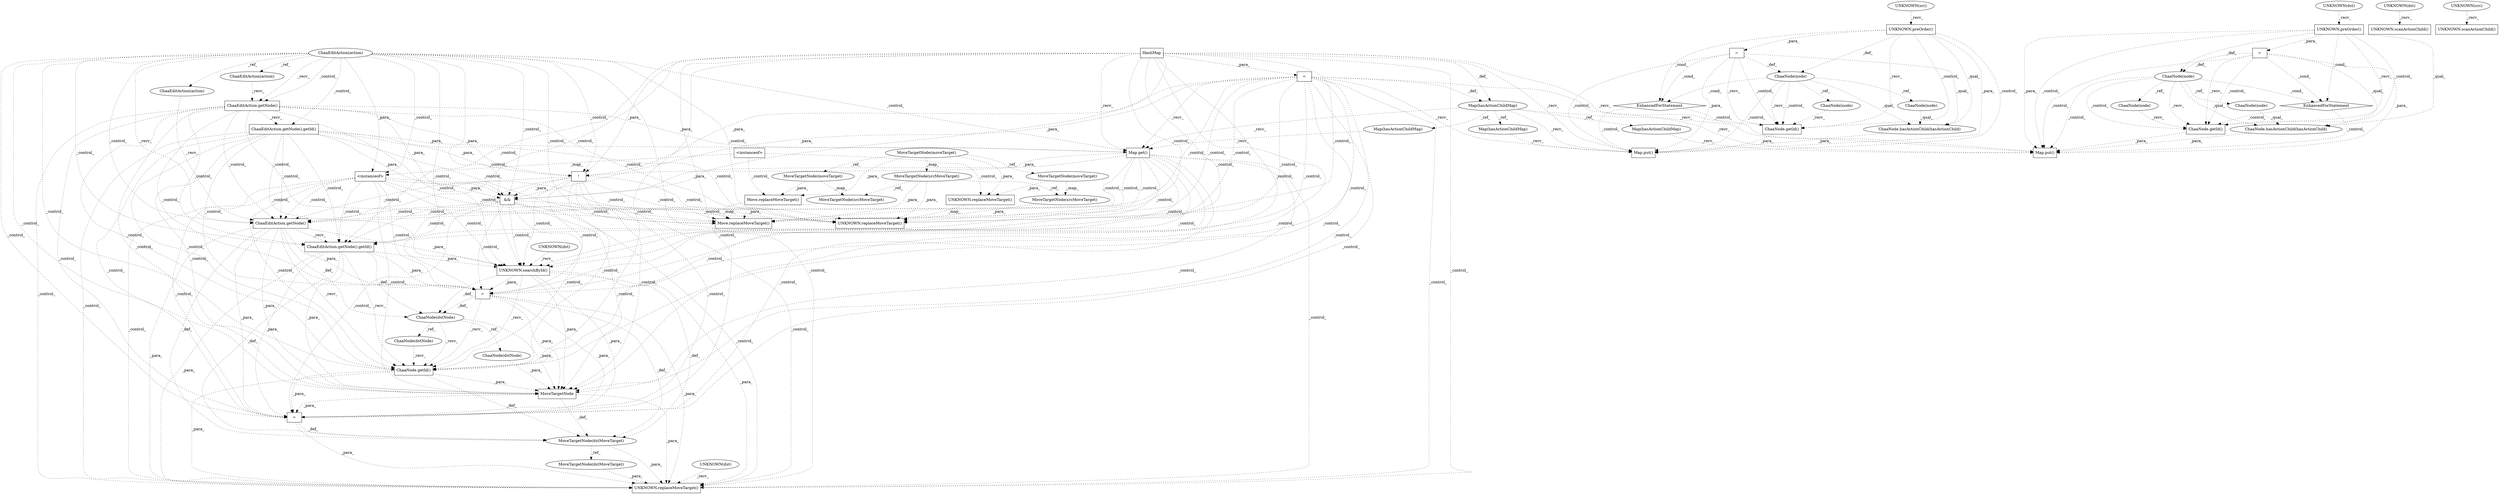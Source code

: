 digraph G {
1 [label="!" shape=box]
2 [label="ChaaEditAction.getNode().getId()" shape=box]
3 [label="ChaaEditAction.getNode()" shape=box]
4 [label="ChaaNode(node)" shape=ellipse]
5 [label="ChaaEditAction(action)" shape=ellipse]
6 [label="ChaaEditAction(action)" shape=ellipse]
7 [label="ChaaEditAction(action)" shape=ellipse]
8 [label="MoveTargetNode(moveTarget)" shape=ellipse]
9 [label="UNKNOWN.searchById()" shape=box]
10 [label="UNKNOWN.preOrder()" shape=box]
11 [label="Map(hasActionChildMap)" shape=ellipse]
12 [label="ChaaEditAction.getNode().getId()" shape=box]
13 [label="=" shape=box]
14 [label="Map(hasActionChildMap)" shape=ellipse]
15 [label="MoveTargetNode(dstMoveTarget)" shape=ellipse]
16 [label="ChaaNode(node)" shape=ellipse]
17 [label="Map(hasActionChildMap)" shape=ellipse]
18 [label="UNKNOWN(dst)" shape=ellipse]
19 [label="MoveTargetNode(srcMoveTarget)" shape=ellipse]
20 [label="HashMap" shape=box]
21 [label="ChaaNode(node)" shape=ellipse]
22 [label="UNKNOWN.scanActionChild()" shape=box]
23 [label="EnhancedForStatement" shape=diamond]
24 [label="ChaaNode(node)" shape=ellipse]
25 [label="ChaaNode(dstNode)" shape=ellipse]
26 [label="MoveTargetNode" shape=box]
27 [label="MoveTargetNode(dstMoveTarget)" shape=ellipse]
28 [label="ChaaNode(dstNode)" shape=ellipse]
29 [label="=" shape=box]
30 [label="UNKNOWN(dst)" shape=ellipse]
31 [label="ChaaNode(node)" shape=ellipse]
32 [label="MoveTargetNode(srcMoveTarget)" shape=ellipse]
33 [label="<instanceof>" shape=box]
34 [label="UNKNOWN.preOrder()" shape=box]
35 [label="UNKNOWN.replaceMoveTarget()" shape=box]
36 [label="Map.get()" shape=box]
37 [label="UNKNOWN(dst)" shape=ellipse]
38 [label="ChaaEditAction.getNode()" shape=box]
39 [label="ChaaNode.getId()" shape=box]
40 [label="UNKNOWN.replaceMoveTarget()" shape=box]
41 [label="ChaaNode.getId()" shape=box]
42 [label="MoveTargetNode(srcMoveTarget)" shape=ellipse]
43 [label="=" shape=box]
44 [label="MoveTargetNode(moveTarget)" shape=ellipse]
45 [label="UNKNOWN(src)" shape=ellipse]
46 [label="UNKNOWN.replaceMoveTarget()" shape=box]
47 [label="=" shape=box]
48 [label="<instanceof>" shape=box]
49 [label="MoveTargetNode(moveTarget)" shape=ellipse]
50 [label="Move.replaceMoveTarget()" shape=box]
51 [label="Map(hasActionChildMap)" shape=ellipse]
52 [label="EnhancedForStatement" shape=diamond]
53 [label="Map.put()" shape=box]
54 [label="=" shape=box]
55 [label="UNKNOWN.scanActionChild()" shape=box]
56 [label="UNKNOWN(src)" shape=ellipse]
57 [label="ChaaNode.getId()" shape=box]
58 [label="ChaaNode(node)" shape=ellipse]
59 [label="ChaaNode.hasActionChild(hasActionChild)" shape=ellipse]
60 [label="UNKNOWN(dst)" shape=ellipse]
61 [label="&&" shape=box]
62 [label="ChaaNode.hasActionChild(hasActionChild)" shape=ellipse]
63 [label="ChaaNode(dstNode)" shape=ellipse]
64 [label="Move.replaceMoveTarget()" shape=box]
65 [label="Map.put()" shape=box]
36 -> 1 [label="_para_" style=dotted];
29 -> 1 [label="_para_" style=dotted];
20 -> 1 [label="_para_" style=dotted];
12 -> 1 [label="_para_" style=dotted];
38 -> 1 [label="_para_" style=dotted];
7 -> 1 [label="_control_" style=dotted];
3 -> 2 [label="_recv_" style=dotted];
61 -> 2 [label="_control_" style=dotted];
48 -> 2 [label="_control_" style=dotted];
1 -> 2 [label="_control_" style=dotted];
36 -> 2 [label="_control_" style=dotted];
29 -> 2 [label="_control_" style=dotted];
20 -> 2 [label="_control_" style=dotted];
12 -> 2 [label="_control_" style=dotted];
38 -> 2 [label="_control_" style=dotted];
7 -> 2 [label="_control_" style=dotted];
5 -> 3 [label="_recv_" style=dotted];
7 -> 3 [label="_recv_" style=dotted];
61 -> 3 [label="_control_" style=dotted];
48 -> 3 [label="_control_" style=dotted];
1 -> 3 [label="_control_" style=dotted];
36 -> 3 [label="_control_" style=dotted];
29 -> 3 [label="_control_" style=dotted];
20 -> 3 [label="_control_" style=dotted];
12 -> 3 [label="_control_" style=dotted];
38 -> 3 [label="_control_" style=dotted];
7 -> 3 [label="_control_" style=dotted];
31 -> 4 [label="_ref_" style=dotted];
7 -> 5 [label="_ref_" style=dotted];
7 -> 6 [label="_ref_" style=dotted];
18 -> 9 [label="_recv_" style=dotted];
2 -> 9 [label="_para_" style=dotted];
3 -> 9 [label="_para_" style=dotted];
61 -> 9 [label="_control_" style=dotted];
48 -> 9 [label="_control_" style=dotted];
1 -> 9 [label="_control_" style=dotted];
36 -> 9 [label="_control_" style=dotted];
29 -> 9 [label="_control_" style=dotted];
20 -> 9 [label="_control_" style=dotted];
12 -> 9 [label="_control_" style=dotted];
38 -> 9 [label="_control_" style=dotted];
7 -> 9 [label="_control_" style=dotted];
56 -> 10 [label="_recv_" style=dotted];
14 -> 11 [label="_ref_" style=dotted];
38 -> 12 [label="_recv_" style=dotted];
7 -> 12 [label="_control_" style=dotted];
10 -> 13 [label="_para_" style=dotted];
29 -> 14 [label="_def_" style=dotted];
20 -> 14 [label="_def_" style=dotted];
43 -> 15 [label="_def_" style=dotted];
26 -> 15 [label="_def_" style=dotted];
39 -> 15 [label="_def_" style=dotted];
54 -> 15 [label="_def_" style=dotted];
9 -> 15 [label="_def_" style=dotted];
2 -> 15 [label="_def_" style=dotted];
3 -> 15 [label="_def_" style=dotted];
13 -> 16 [label="_def_" style=dotted];
10 -> 16 [label="_def_" style=dotted];
14 -> 17 [label="_ref_" style=dotted];
42 -> 19 [label="_ref_" style=dotted];
49 -> 19 [label="_map_" style=dotted];
16 -> 21 [label="_ref_" style=dotted];
60 -> 22 [label="_recv_" style=dotted];
16 -> 23 [label="_cond_" style=dotted];
13 -> 23 [label="_cond_" style=dotted];
10 -> 23 [label="_cond_" style=dotted];
16 -> 24 [label="_ref_" style=dotted];
28 -> 25 [label="_ref_" style=dotted];
63 -> 26 [label="_para_" style=dotted];
39 -> 26 [label="_para_" style=dotted];
54 -> 26 [label="_para_" style=dotted];
9 -> 26 [label="_para_" style=dotted];
2 -> 26 [label="_para_" style=dotted];
3 -> 26 [label="_para_" style=dotted];
28 -> 26 [label="_para_" style=dotted];
61 -> 26 [label="_control_" style=dotted];
48 -> 26 [label="_control_" style=dotted];
1 -> 26 [label="_control_" style=dotted];
36 -> 26 [label="_control_" style=dotted];
29 -> 26 [label="_control_" style=dotted];
20 -> 26 [label="_control_" style=dotted];
12 -> 26 [label="_control_" style=dotted];
38 -> 26 [label="_control_" style=dotted];
7 -> 26 [label="_control_" style=dotted];
15 -> 27 [label="_ref_" style=dotted];
54 -> 28 [label="_def_" style=dotted];
9 -> 28 [label="_def_" style=dotted];
2 -> 28 [label="_def_" style=dotted];
3 -> 28 [label="_def_" style=dotted];
20 -> 29 [label="_para_" style=dotted];
47 -> 31 [label="_def_" style=dotted];
34 -> 31 [label="_def_" style=dotted];
42 -> 32 [label="_ref_" style=dotted];
44 -> 32 [label="_map_" style=dotted];
37 -> 34 [label="_recv_" style=dotted];
30 -> 35 [label="_recv_" style=dotted];
27 -> 35 [label="_para_" style=dotted];
15 -> 35 [label="_para_" style=dotted];
43 -> 35 [label="_para_" style=dotted];
26 -> 35 [label="_para_" style=dotted];
39 -> 35 [label="_para_" style=dotted];
54 -> 35 [label="_para_" style=dotted];
9 -> 35 [label="_para_" style=dotted];
2 -> 35 [label="_para_" style=dotted];
3 -> 35 [label="_para_" style=dotted];
61 -> 35 [label="_control_" style=dotted];
48 -> 35 [label="_control_" style=dotted];
1 -> 35 [label="_control_" style=dotted];
36 -> 35 [label="_control_" style=dotted];
29 -> 35 [label="_control_" style=dotted];
20 -> 35 [label="_control_" style=dotted];
12 -> 35 [label="_control_" style=dotted];
38 -> 35 [label="_control_" style=dotted];
7 -> 35 [label="_control_" style=dotted];
11 -> 36 [label="_recv_" style=dotted];
14 -> 36 [label="_recv_" style=dotted];
29 -> 36 [label="_recv_" style=dotted];
20 -> 36 [label="_recv_" style=dotted];
12 -> 36 [label="_para_" style=dotted];
38 -> 36 [label="_para_" style=dotted];
7 -> 36 [label="_control_" style=dotted];
6 -> 38 [label="_recv_" style=dotted];
7 -> 38 [label="_recv_" style=dotted];
7 -> 38 [label="_control_" style=dotted];
25 -> 39 [label="_recv_" style=dotted];
28 -> 39 [label="_recv_" style=dotted];
54 -> 39 [label="_recv_" style=dotted];
9 -> 39 [label="_recv_" style=dotted];
2 -> 39 [label="_recv_" style=dotted];
3 -> 39 [label="_recv_" style=dotted];
61 -> 39 [label="_control_" style=dotted];
48 -> 39 [label="_control_" style=dotted];
1 -> 39 [label="_control_" style=dotted];
36 -> 39 [label="_control_" style=dotted];
29 -> 39 [label="_control_" style=dotted];
20 -> 39 [label="_control_" style=dotted];
12 -> 39 [label="_control_" style=dotted];
38 -> 39 [label="_control_" style=dotted];
7 -> 39 [label="_control_" style=dotted];
44 -> 40 [label="_para_" style=dotted];
8 -> 40 [label="_para_" style=dotted];
33 -> 40 [label="_control_" style=dotted];
52 -> 41 [label="_control_" style=dotted];
58 -> 41 [label="_recv_" style=dotted];
31 -> 41 [label="_recv_" style=dotted];
47 -> 41 [label="_recv_" style=dotted];
34 -> 41 [label="_recv_" style=dotted];
31 -> 41 [label="_control_" style=dotted];
47 -> 41 [label="_control_" style=dotted];
34 -> 41 [label="_control_" style=dotted];
8 -> 42 [label="_map_" style=dotted];
26 -> 43 [label="_para_" style=dotted];
39 -> 43 [label="_para_" style=dotted];
54 -> 43 [label="_para_" style=dotted];
9 -> 43 [label="_para_" style=dotted];
2 -> 43 [label="_para_" style=dotted];
3 -> 43 [label="_para_" style=dotted];
61 -> 43 [label="_control_" style=dotted];
48 -> 43 [label="_control_" style=dotted];
1 -> 43 [label="_control_" style=dotted];
36 -> 43 [label="_control_" style=dotted];
29 -> 43 [label="_control_" style=dotted];
20 -> 43 [label="_control_" style=dotted];
12 -> 43 [label="_control_" style=dotted];
38 -> 43 [label="_control_" style=dotted];
7 -> 43 [label="_control_" style=dotted];
8 -> 44 [label="_ref_" style=dotted];
32 -> 46 [label="_para_" style=dotted];
42 -> 46 [label="_para_" style=dotted];
61 -> 46 [label="_control_" style=dotted];
48 -> 46 [label="_control_" style=dotted];
1 -> 46 [label="_control_" style=dotted];
36 -> 46 [label="_control_" style=dotted];
29 -> 46 [label="_control_" style=dotted];
20 -> 46 [label="_control_" style=dotted];
12 -> 46 [label="_control_" style=dotted];
38 -> 46 [label="_control_" style=dotted];
7 -> 46 [label="_control_" style=dotted];
40 -> 46 [label="_map_" style=dotted];
34 -> 47 [label="_para_" style=dotted];
7 -> 48 [label="_para_" style=dotted];
7 -> 48 [label="_control_" style=dotted];
33 -> 48 [label="_map_" style=dotted];
8 -> 49 [label="_ref_" style=dotted];
19 -> 50 [label="_para_" style=dotted];
42 -> 50 [label="_para_" style=dotted];
61 -> 50 [label="_control_" style=dotted];
48 -> 50 [label="_control_" style=dotted];
1 -> 50 [label="_control_" style=dotted];
36 -> 50 [label="_control_" style=dotted];
29 -> 50 [label="_control_" style=dotted];
20 -> 50 [label="_control_" style=dotted];
12 -> 50 [label="_control_" style=dotted];
38 -> 50 [label="_control_" style=dotted];
7 -> 50 [label="_control_" style=dotted];
64 -> 50 [label="_map_" style=dotted];
14 -> 51 [label="_ref_" style=dotted];
31 -> 52 [label="_cond_" style=dotted];
47 -> 52 [label="_cond_" style=dotted];
34 -> 52 [label="_cond_" style=dotted];
52 -> 53 [label="_control_" style=dotted];
51 -> 53 [label="_recv_" style=dotted];
62 -> 53 [label="_para_" style=dotted];
41 -> 53 [label="_para_" style=dotted];
47 -> 53 [label="_para_" style=dotted];
34 -> 53 [label="_para_" style=dotted];
14 -> 53 [label="_recv_" style=dotted];
29 -> 53 [label="_recv_" style=dotted];
20 -> 53 [label="_recv_" style=dotted];
31 -> 53 [label="_control_" style=dotted];
47 -> 53 [label="_control_" style=dotted];
34 -> 53 [label="_control_" style=dotted];
9 -> 54 [label="_para_" style=dotted];
2 -> 54 [label="_para_" style=dotted];
3 -> 54 [label="_para_" style=dotted];
61 -> 54 [label="_control_" style=dotted];
48 -> 54 [label="_control_" style=dotted];
1 -> 54 [label="_control_" style=dotted];
36 -> 54 [label="_control_" style=dotted];
29 -> 54 [label="_control_" style=dotted];
20 -> 54 [label="_control_" style=dotted];
12 -> 54 [label="_control_" style=dotted];
38 -> 54 [label="_control_" style=dotted];
7 -> 54 [label="_control_" style=dotted];
45 -> 55 [label="_recv_" style=dotted];
23 -> 57 [label="_control_" style=dotted];
21 -> 57 [label="_recv_" style=dotted];
16 -> 57 [label="_recv_" style=dotted];
13 -> 57 [label="_recv_" style=dotted];
10 -> 57 [label="_recv_" style=dotted];
16 -> 57 [label="_control_" style=dotted];
13 -> 57 [label="_control_" style=dotted];
10 -> 57 [label="_control_" style=dotted];
31 -> 58 [label="_ref_" style=dotted];
24 -> 59 [label="_qual_" style=dotted];
16 -> 59 [label="_qual_" style=dotted];
13 -> 59 [label="_qual_" style=dotted];
10 -> 59 [label="_qual_" style=dotted];
48 -> 61 [label="_para_" style=dotted];
1 -> 61 [label="_para_" style=dotted];
36 -> 61 [label="_para_" style=dotted];
29 -> 61 [label="_para_" style=dotted];
20 -> 61 [label="_para_" style=dotted];
12 -> 61 [label="_para_" style=dotted];
38 -> 61 [label="_para_" style=dotted];
7 -> 61 [label="_control_" style=dotted];
4 -> 62 [label="_qual_" style=dotted];
31 -> 62 [label="_qual_" style=dotted];
47 -> 62 [label="_qual_" style=dotted];
34 -> 62 [label="_qual_" style=dotted];
28 -> 63 [label="_ref_" style=dotted];
49 -> 64 [label="_para_" style=dotted];
8 -> 64 [label="_para_" style=dotted];
33 -> 64 [label="_control_" style=dotted];
23 -> 65 [label="_control_" style=dotted];
17 -> 65 [label="_recv_" style=dotted];
59 -> 65 [label="_para_" style=dotted];
13 -> 65 [label="_para_" style=dotted];
10 -> 65 [label="_para_" style=dotted];
57 -> 65 [label="_para_" style=dotted];
14 -> 65 [label="_recv_" style=dotted];
29 -> 65 [label="_recv_" style=dotted];
20 -> 65 [label="_recv_" style=dotted];
16 -> 65 [label="_control_" style=dotted];
13 -> 65 [label="_control_" style=dotted];
10 -> 65 [label="_control_" style=dotted];
}